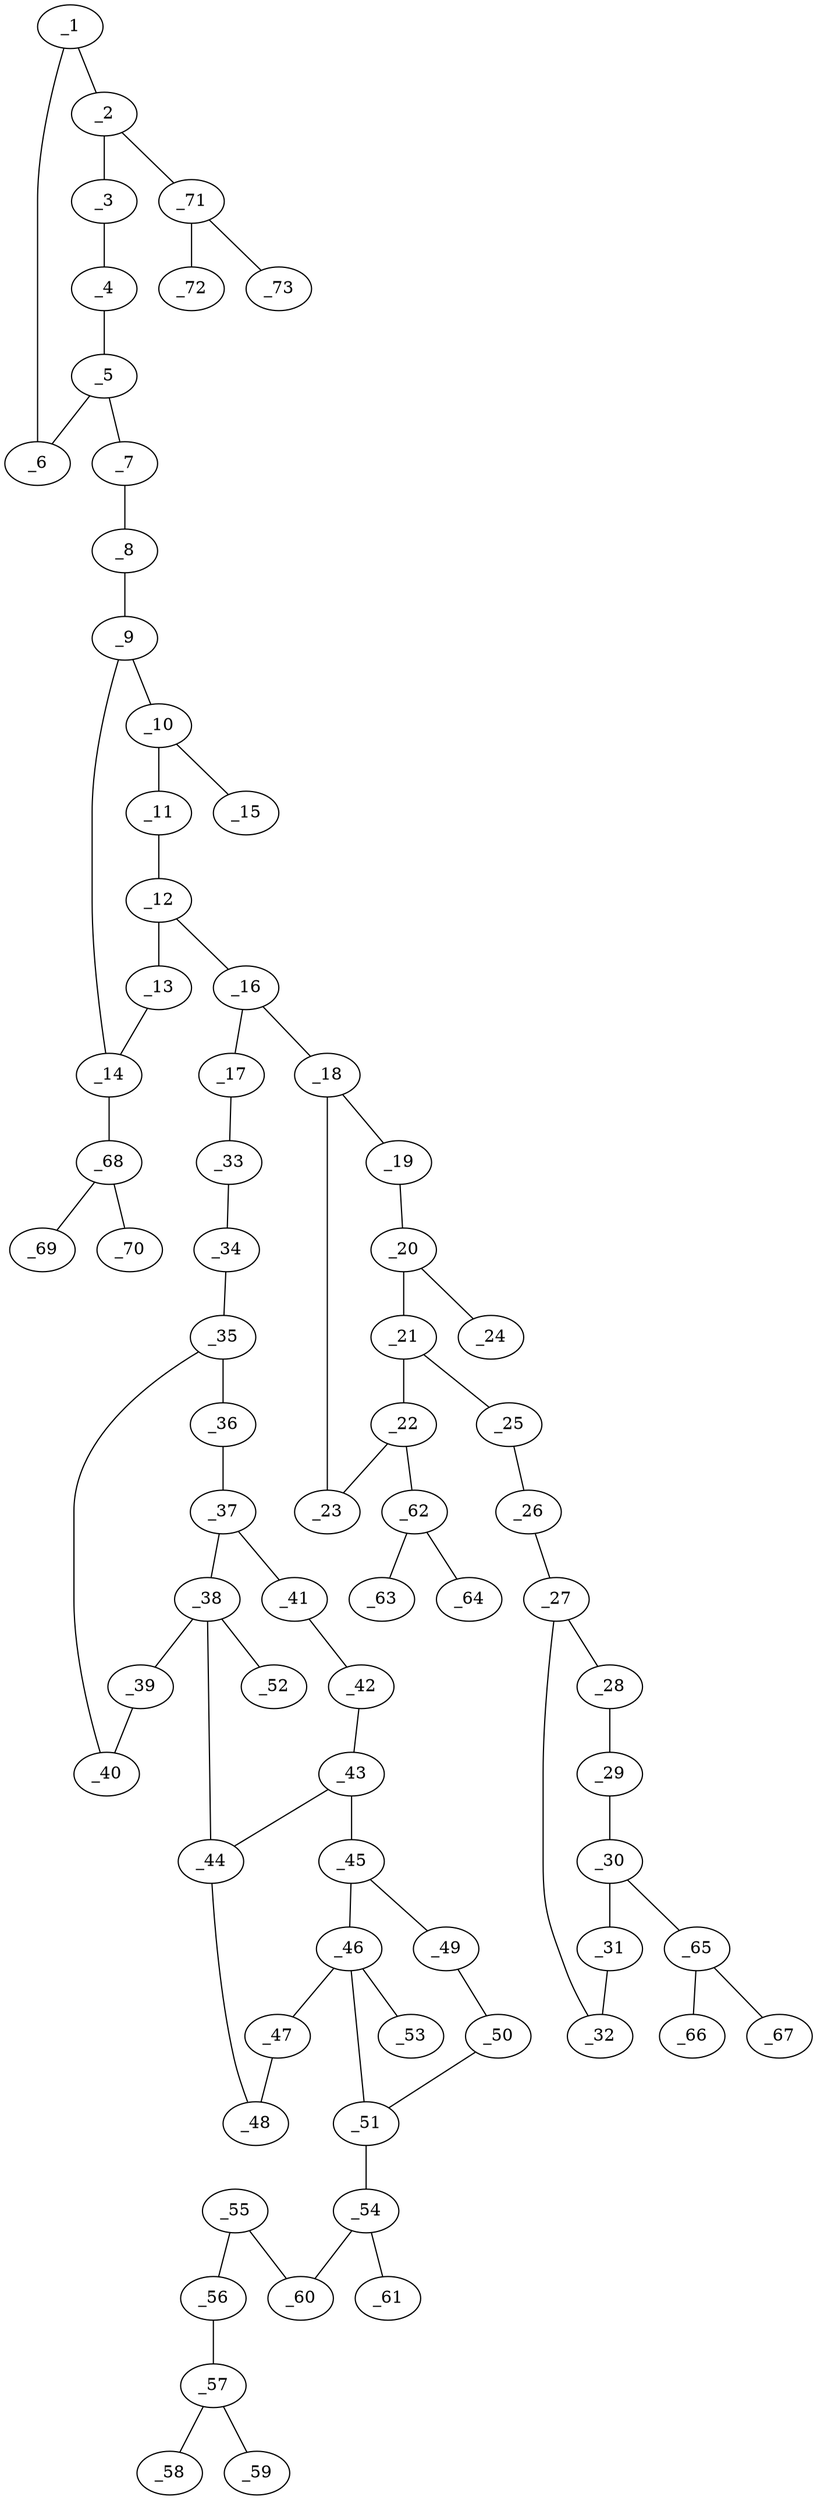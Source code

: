 graph molid698623 {
	_1	 [charge=0,
		chem=1,
		symbol="C  ",
		x="4.5981",
		y="-6.5"];
	_2	 [charge=0,
		chem=1,
		symbol="C  ",
		x="3.732",
		y="-6"];
	_1 -- _2	 [valence=1];
	_6	 [charge=0,
		chem=1,
		symbol="C  ",
		x="5.4641",
		y="-6"];
	_1 -- _6	 [valence=2];
	_3	 [charge=0,
		chem=1,
		symbol="C  ",
		x="3.732",
		y="-5"];
	_2 -- _3	 [valence=2];
	_71	 [charge=0,
		chem=1,
		symbol="C  ",
		x="2.866",
		y="-6.5"];
	_2 -- _71	 [valence=1];
	_4	 [charge=0,
		chem=1,
		symbol="C  ",
		x="4.5981",
		y="-4.5"];
	_3 -- _4	 [valence=1];
	_5	 [charge=0,
		chem=1,
		symbol="C  ",
		x="5.4641",
		y="-5"];
	_4 -- _5	 [valence=2];
	_5 -- _6	 [valence=1];
	_7	 [charge=0,
		chem=1,
		symbol="C  ",
		x="6.3301",
		y="-4.5"];
	_5 -- _7	 [valence=1];
	_8	 [charge=0,
		chem=2,
		symbol="O  ",
		x="6.3301",
		y="-3.5"];
	_7 -- _8	 [valence=1];
	_9	 [charge=0,
		chem=1,
		symbol="C  ",
		x="7.1961",
		y="-3"];
	_8 -- _9	 [valence=1];
	_10	 [charge=0,
		chem=1,
		symbol="C  ",
		x="7.1961",
		y="-2"];
	_9 -- _10	 [valence=1];
	_14	 [charge=0,
		chem=1,
		symbol="C  ",
		x="8.0622",
		y="-3.5"];
	_9 -- _14	 [valence=2];
	_11	 [charge=0,
		chem=1,
		symbol="C  ",
		x="8.0622",
		y="-1.5"];
	_10 -- _11	 [valence=2];
	_15	 [charge=0,
		chem=7,
		symbol="Cl ",
		x="6.3301",
		y="-1.5"];
	_10 -- _15	 [valence=1];
	_12	 [charge=0,
		chem=1,
		symbol="C  ",
		x="8.9282",
		y="-2"];
	_11 -- _12	 [valence=1];
	_13	 [charge=0,
		chem=1,
		symbol="C  ",
		x="8.9282",
		y="-3"];
	_12 -- _13	 [valence=2];
	_16	 [charge=0,
		chem=1,
		symbol="C  ",
		x="9.7942",
		y="-1.5"];
	_12 -- _16	 [valence=1];
	_13 -- _14	 [valence=1];
	_68	 [charge=0,
		chem=1,
		symbol="C  ",
		x="8.0622",
		y="-4.5"];
	_14 -- _68	 [valence=1];
	_17	 [charge=0,
		chem=1,
		symbol="C  ",
		x="10.6602",
		y="-2"];
	_16 -- _17	 [valence=2];
	_18	 [charge=0,
		chem=1,
		symbol="C  ",
		x="9.7942",
		y="-0.5"];
	_16 -- _18	 [valence=1];
	_33	 [charge=0,
		chem=1,
		symbol="C  ",
		x="11.5263",
		y="-1.5"];
	_17 -- _33	 [valence=1];
	_19	 [charge=0,
		chem=1,
		symbol="C  ",
		x="8.9282",
		y=0];
	_18 -- _19	 [valence=1];
	_23	 [charge=0,
		chem=1,
		symbol="C  ",
		x="10.6602",
		y=0];
	_18 -- _23	 [valence=2];
	_20	 [charge=0,
		chem=1,
		symbol="C  ",
		x="8.9282",
		y=1];
	_19 -- _20	 [valence=2];
	_21	 [charge=0,
		chem=1,
		symbol="C  ",
		x="9.7942",
		y="1.5"];
	_20 -- _21	 [valence=1];
	_24	 [charge=0,
		chem=7,
		symbol="Cl ",
		x="8.0621",
		y="1.5"];
	_20 -- _24	 [valence=1];
	_22	 [charge=0,
		chem=1,
		symbol="C  ",
		x="10.6602",
		y=1];
	_21 -- _22	 [valence=2];
	_25	 [charge=0,
		chem=2,
		symbol="O  ",
		x="9.7942",
		y="2.5"];
	_21 -- _25	 [valence=1];
	_22 -- _23	 [valence=1];
	_62	 [charge=0,
		chem=1,
		symbol="C  ",
		x="11.5263",
		y="1.5"];
	_22 -- _62	 [valence=1];
	_26	 [charge=0,
		chem=1,
		symbol="C  ",
		x="8.9282",
		y=3];
	_25 -- _26	 [valence=1];
	_27	 [charge=0,
		chem=1,
		symbol="C  ",
		x="8.9282",
		y=4];
	_26 -- _27	 [valence=1];
	_28	 [charge=0,
		chem=1,
		symbol="C  ",
		x="9.7942",
		y="4.5"];
	_27 -- _28	 [valence=1];
	_32	 [charge=0,
		chem=1,
		symbol="C  ",
		x="8.0621",
		y="4.5"];
	_27 -- _32	 [valence=2];
	_29	 [charge=0,
		chem=1,
		symbol="C  ",
		x="9.7942",
		y="5.5"];
	_28 -- _29	 [valence=2];
	_30	 [charge=0,
		chem=1,
		symbol="C  ",
		x="8.9282",
		y=6];
	_29 -- _30	 [valence=1];
	_31	 [charge=0,
		chem=1,
		symbol="C  ",
		x="8.0621",
		y="5.5"];
	_30 -- _31	 [valence=2];
	_65	 [charge=0,
		chem=1,
		symbol="C  ",
		x="8.9282",
		y=7];
	_30 -- _65	 [valence=1];
	_31 -- _32	 [valence=1];
	_34	 [charge=0,
		chem=1,
		symbol="C  ",
		x="12.3923",
		y="-2"];
	_33 -- _34	 [valence=1];
	_35	 [charge=0,
		chem=1,
		symbol="C  ",
		x="13.2583",
		y="-1.5"];
	_34 -- _35	 [valence=1];
	_36	 [charge=0,
		chem=1,
		symbol="C  ",
		x="14.1243",
		y="-2"];
	_35 -- _36	 [valence=1];
	_40	 [charge=0,
		chem=1,
		symbol="C  ",
		x="13.2583",
		y="-0.5"];
	_35 -- _40	 [valence=1];
	_37	 [charge=0,
		chem=1,
		symbol="C  ",
		x="14.9904",
		y="-1.5"];
	_36 -- _37	 [valence=1];
	_38	 [charge=0,
		chem=1,
		symbol="C  ",
		x="14.9904",
		y="-0.5"];
	_37 -- _38	 [valence=1];
	_41	 [charge=0,
		chem=1,
		symbol="C  ",
		x="15.8564",
		y="-2"];
	_37 -- _41	 [valence=1];
	_39	 [charge=0,
		chem=1,
		symbol="C  ",
		x="14.1243",
		y=0];
	_38 -- _39	 [valence=1];
	_44	 [charge=0,
		chem=1,
		symbol="C  ",
		x="15.8564",
		y=0];
	_38 -- _44	 [valence=1];
	_52	 [charge=0,
		chem=1,
		symbol="C  ",
		x="14.9904",
		y="0.5"];
	_38 -- _52	 [valence=1];
	_39 -- _40	 [valence=1];
	_42	 [charge=0,
		chem=1,
		symbol="C  ",
		x="16.7224",
		y="-1.5"];
	_41 -- _42	 [valence=1];
	_43	 [charge=0,
		chem=1,
		symbol="C  ",
		x="16.7224",
		y="-0.5"];
	_42 -- _43	 [valence=1];
	_43 -- _44	 [valence=1];
	_45	 [charge=0,
		chem=1,
		symbol="C  ",
		x="17.5884",
		y=0];
	_43 -- _45	 [valence=1];
	_48	 [charge=0,
		chem=1,
		symbol="C  ",
		x="15.8564",
		y=1];
	_44 -- _48	 [valence=1];
	_46	 [charge=0,
		chem=1,
		symbol="C  ",
		x="17.5884",
		y=1];
	_45 -- _46	 [valence=1];
	_49	 [charge=0,
		chem=1,
		symbol="C  ",
		x="18.5395",
		y="-0.309"];
	_45 -- _49	 [valence=1];
	_47	 [charge=0,
		chem=1,
		symbol="C  ",
		x="16.7224",
		y="1.5"];
	_46 -- _47	 [valence=1];
	_51	 [charge=0,
		chem=1,
		symbol="C  ",
		x="18.5395",
		y="1.3091"];
	_46 -- _51	 [valence=1];
	_53	 [charge=0,
		chem=1,
		symbol="C  ",
		x="17.5884",
		y=2];
	_46 -- _53	 [valence=1];
	_47 -- _48	 [valence=1];
	_50	 [charge=0,
		chem=1,
		symbol="C  ",
		x="19.1273",
		y="0.5"];
	_49 -- _50	 [valence=1];
	_50 -- _51	 [valence=1];
	_54	 [charge=0,
		chem=1,
		symbol="C  ",
		x="18.8485",
		y="2.2601"];
	_51 -- _54	 [valence=1];
	_60	 [charge=0,
		chem=1,
		symbol="C  ",
		x="19.8266",
		y="2.468"];
	_54 -- _60	 [valence=1];
	_61	 [charge=0,
		chem=1,
		symbol="C  ",
		x="18.1794",
		y="3.0033"];
	_54 -- _61	 [valence=1];
	_55	 [charge=0,
		chem=1,
		symbol="C  ",
		x="20.1357",
		y="3.4191"];
	_56	 [charge=0,
		chem=1,
		symbol="C  ",
		x="21.1138",
		y="3.627"];
	_55 -- _56	 [valence=1];
	_55 -- _60	 [valence=1];
	_57	 [charge=0,
		chem=1,
		symbol="C  ",
		x="21.4228",
		y="4.5781"];
	_56 -- _57	 [valence=1];
	_58	 [charge=0,
		chem=1,
		symbol="C  ",
		x="22.401",
		y="4.786"];
	_57 -- _58	 [valence=1];
	_59	 [charge=0,
		chem=1,
		symbol="C  ",
		x="20.7537",
		y="5.3212"];
	_57 -- _59	 [valence=1];
	_63	 [charge=0,
		chem=2,
		symbol="O  ",
		x="11.5262",
		y="2.5"];
	_62 -- _63	 [valence=2];
	_64	 [charge=0,
		chem=2,
		symbol="O  ",
		x="12.3923",
		y=1];
	_62 -- _64	 [valence=1];
	_66	 [charge=0,
		chem=2,
		symbol="O  ",
		x="8.0621",
		y="7.5"];
	_65 -- _66	 [valence=2];
	_67	 [charge=0,
		chem=2,
		symbol="O  ",
		x="9.7942",
		y="7.5"];
	_65 -- _67	 [valence=1];
	_69	 [charge=0,
		chem=2,
		symbol="O  ",
		x="8.9282",
		y="-5"];
	_68 -- _69	 [valence=2];
	_70	 [charge=0,
		chem=2,
		symbol="O  ",
		x="7.1961",
		y="-5"];
	_68 -- _70	 [valence=1];
	_72	 [charge=0,
		chem=2,
		symbol="O  ",
		x="2.866",
		y="-7.5"];
	_71 -- _72	 [valence=2];
	_73	 [charge=0,
		chem=2,
		symbol="O  ",
		x=2,
		y="-6"];
	_71 -- _73	 [valence=1];
}
